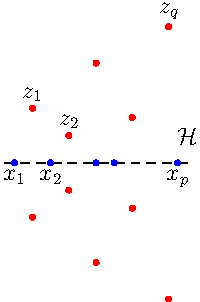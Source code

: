 size(100,0);

pen pp = dashed;
pen Crouge=red+3;
pen Cbleu=blue+3;

guide axe = (0,0)--(2,0);

pair[] z= new pair[5];
  z[1] = (0.3,0.6);
  z[2] = (0.7,0.3);
  z[3] = (1,1.1);
  z[4] = (1.4,0.5);
  z[5] = (1.8,1.5);
guide rac1 = z[1]--z[2]--z[3]--z[4]--z[5];

pair[] x=new pair[5];
  x[1] = (0.1,0);
  x[2] = (0.5,0);
  x[3] = (1,0);
  x[4] = (1.2,0);
  x[5] = (1.9,0);
guide rac3 = x[1]--x[2]--x[3]--x[4]--x[5];

transform sym=reflect((0,0),(1,0));
guide rac2=sym*rac1;

draw(axe,pp);
dot(rac1,Crouge);
dot(rac2,Crouge);
dot(rac3,Cbleu);

label("$z_1$",z[1],N);
label("$z_2$",z[2],N);
label("$z_q$",z[5],N);

label("$x_1$",x[1],S);
label("$x_2$",x[2],S);
label("$x_p$",x[5],S);

label("$\mathcal H$",(2,0.3));